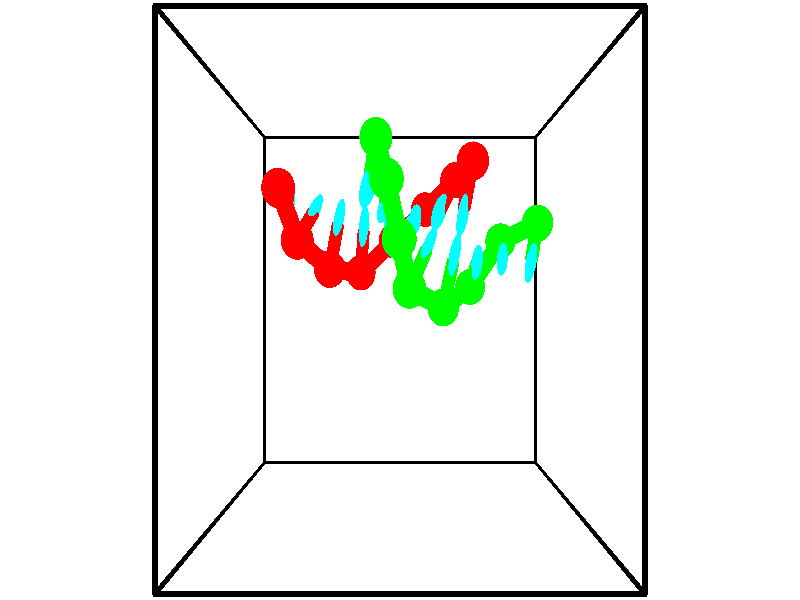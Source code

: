 // switches for output
#declare DRAW_BASES = 1; // possible values are 0, 1; only relevant for DNA ribbons
#declare DRAW_BASES_TYPE = 3; // possible values are 1, 2, 3; only relevant for DNA ribbons
#declare DRAW_FOG = 0; // set to 1 to enable fog

#include "colors.inc"

#include "transforms.inc"
background { rgb <1, 1, 1>}

#default {
   normal{
       ripples 0.25
       frequency 0.20
       turbulence 0.2
       lambda 5
   }
	finish {
		phong 0.1
		phong_size 40.
	}
}

// original window dimensions: 1024x640


// camera settings

camera {
	sky <-0, 1, 0>
	up <-0, 1, 0>
	right 1.6 * <1, 0, 0>
	location <2.5, 2.5, 11.1562>
	look_at <2.5, 2.5, 2.5>
	direction <0, 0, -8.6562>
	angle 67.0682
}


# declare cpy_camera_pos = <2.5, 2.5, 11.1562>;
# if (DRAW_FOG = 1)
fog {
	fog_type 2
	up vnormalize(cpy_camera_pos)
	color rgbt<1,1,1,0.3>
	distance 1e-5
	fog_alt 3e-3
	fog_offset 4
}
# end


// LIGHTS

# declare lum = 6;
global_settings {
	ambient_light rgb lum * <0.05, 0.05, 0.05>
	max_trace_level 15
}# declare cpy_direct_light_amount = 0.25;
light_source
{	1000 * <-1, -1, 1>,
	rgb lum * cpy_direct_light_amount
	parallel
}

light_source
{	1000 * <1, 1, -1>,
	rgb lum * cpy_direct_light_amount
	parallel
}

// strand 0

// nucleotide -1

// particle -1
sphere {
	<0.675090, 3.899319, 2.104704> 0.250000
	pigment { color rgbt <1,0,0,0> }
	no_shadow
}
cylinder {
	<0.689812, 3.871391, 1.705952>,  <0.698645, 3.854635, 1.466700>, 0.100000
	pigment { color rgbt <1,0,0,0> }
	no_shadow
}
cylinder {
	<0.689812, 3.871391, 1.705952>,  <0.675090, 3.899319, 2.104704>, 0.100000
	pigment { color rgbt <1,0,0,0> }
	no_shadow
}

// particle -1
sphere {
	<0.689812, 3.871391, 1.705952> 0.100000
	pigment { color rgbt <1,0,0,0> }
	no_shadow
}
sphere {
	0, 1
	scale<0.080000,0.200000,0.300000>
	matrix <0.985393, -0.163440, 0.047828,
		-0.166270, -0.984079, 0.062785,
		0.036805, -0.069820, -0.996880,
		0.700853, 3.850445, 1.406888>
	pigment { color rgbt <0,1,1,0> }
	no_shadow
}
cylinder {
	<0.918237, 3.266230, 1.861489>,  <0.675090, 3.899319, 2.104704>, 0.130000
	pigment { color rgbt <1,0,0,0> }
	no_shadow
}

// nucleotide -1

// particle -1
sphere {
	<0.918237, 3.266230, 1.861489> 0.250000
	pigment { color rgbt <1,0,0,0> }
	no_shadow
}
cylinder {
	<1.027554, 3.519176, 1.571545>,  <1.093143, 3.670944, 1.397578>, 0.100000
	pigment { color rgbt <1,0,0,0> }
	no_shadow
}
cylinder {
	<1.027554, 3.519176, 1.571545>,  <0.918237, 3.266230, 1.861489>, 0.100000
	pigment { color rgbt <1,0,0,0> }
	no_shadow
}

// particle -1
sphere {
	<1.027554, 3.519176, 1.571545> 0.100000
	pigment { color rgbt <1,0,0,0> }
	no_shadow
}
sphere {
	0, 1
	scale<0.080000,0.200000,0.300000>
	matrix <0.911768, -0.410455, -0.014320,
		-0.306579, -0.656992, -0.688745,
		0.273291, 0.632367, -0.724862,
		1.109541, 3.708887, 1.354086>
	pigment { color rgbt <0,1,1,0> }
	no_shadow
}
cylinder {
	<1.373832, 2.911429, 1.480939>,  <0.918237, 3.266230, 1.861489>, 0.130000
	pigment { color rgbt <1,0,0,0> }
	no_shadow
}

// nucleotide -1

// particle -1
sphere {
	<1.373832, 2.911429, 1.480939> 0.250000
	pigment { color rgbt <1,0,0,0> }
	no_shadow
}
cylinder {
	<1.449291, 3.296299, 1.402317>,  <1.494567, 3.527221, 1.355144>, 0.100000
	pigment { color rgbt <1,0,0,0> }
	no_shadow
}
cylinder {
	<1.449291, 3.296299, 1.402317>,  <1.373832, 2.911429, 1.480939>, 0.100000
	pigment { color rgbt <1,0,0,0> }
	no_shadow
}

// particle -1
sphere {
	<1.449291, 3.296299, 1.402317> 0.100000
	pigment { color rgbt <1,0,0,0> }
	no_shadow
}
sphere {
	0, 1
	scale<0.080000,0.200000,0.300000>
	matrix <0.976804, -0.204494, -0.063530,
		-0.101321, -0.180011, -0.978432,
		0.188648, 0.962174, -0.196555,
		1.505885, 3.584951, 1.343351>
	pigment { color rgbt <0,1,1,0> }
	no_shadow
}
cylinder {
	<1.833441, 2.886091, 0.881724>,  <1.373832, 2.911429, 1.480939>, 0.130000
	pigment { color rgbt <1,0,0,0> }
	no_shadow
}

// nucleotide -1

// particle -1
sphere {
	<1.833441, 2.886091, 0.881724> 0.250000
	pigment { color rgbt <1,0,0,0> }
	no_shadow
}
cylinder {
	<1.874832, 3.238785, 1.065826>,  <1.899667, 3.450401, 1.176288>, 0.100000
	pigment { color rgbt <1,0,0,0> }
	no_shadow
}
cylinder {
	<1.874832, 3.238785, 1.065826>,  <1.833441, 2.886091, 0.881724>, 0.100000
	pigment { color rgbt <1,0,0,0> }
	no_shadow
}

// particle -1
sphere {
	<1.874832, 3.238785, 1.065826> 0.100000
	pigment { color rgbt <1,0,0,0> }
	no_shadow
}
sphere {
	0, 1
	scale<0.080000,0.200000,0.300000>
	matrix <0.992603, -0.121083, 0.008804,
		0.063492, 0.455940, -0.887743,
		0.103477, 0.881735, 0.460256,
		1.905875, 3.503305, 1.203903>
	pigment { color rgbt <0,1,1,0> }
	no_shadow
}
cylinder {
	<2.375797, 3.360286, 0.556498>,  <1.833441, 2.886091, 0.881724>, 0.130000
	pigment { color rgbt <1,0,0,0> }
	no_shadow
}

// nucleotide -1

// particle -1
sphere {
	<2.375797, 3.360286, 0.556498> 0.250000
	pigment { color rgbt <1,0,0,0> }
	no_shadow
}
cylinder {
	<2.347679, 3.484364, 0.935726>,  <2.330808, 3.558810, 1.163263>, 0.100000
	pigment { color rgbt <1,0,0,0> }
	no_shadow
}
cylinder {
	<2.347679, 3.484364, 0.935726>,  <2.375797, 3.360286, 0.556498>, 0.100000
	pigment { color rgbt <1,0,0,0> }
	no_shadow
}

// particle -1
sphere {
	<2.347679, 3.484364, 0.935726> 0.100000
	pigment { color rgbt <1,0,0,0> }
	no_shadow
}
sphere {
	0, 1
	scale<0.080000,0.200000,0.300000>
	matrix <0.990311, -0.092406, 0.103661,
		0.119762, 0.946171, -0.300694,
		-0.070295, 0.310195, 0.948071,
		2.326591, 3.577422, 1.220147>
	pigment { color rgbt <0,1,1,0> }
	no_shadow
}
cylinder {
	<2.940931, 3.809026, 0.649230>,  <2.375797, 3.360286, 0.556498>, 0.130000
	pigment { color rgbt <1,0,0,0> }
	no_shadow
}

// nucleotide -1

// particle -1
sphere {
	<2.940931, 3.809026, 0.649230> 0.250000
	pigment { color rgbt <1,0,0,0> }
	no_shadow
}
cylinder {
	<2.832027, 3.687836, 1.014542>,  <2.766685, 3.615121, 1.233729>, 0.100000
	pigment { color rgbt <1,0,0,0> }
	no_shadow
}
cylinder {
	<2.832027, 3.687836, 1.014542>,  <2.940931, 3.809026, 0.649230>, 0.100000
	pigment { color rgbt <1,0,0,0> }
	no_shadow
}

// particle -1
sphere {
	<2.832027, 3.687836, 1.014542> 0.100000
	pigment { color rgbt <1,0,0,0> }
	no_shadow
}
sphere {
	0, 1
	scale<0.080000,0.200000,0.300000>
	matrix <0.961811, -0.113487, 0.249079,
		0.028180, 0.946217, 0.322303,
		-0.272260, -0.302976, 0.913280,
		2.750350, 3.596943, 1.288526>
	pigment { color rgbt <0,1,1,0> }
	no_shadow
}
cylinder {
	<3.422561, 4.165646, 1.082586>,  <2.940931, 3.809026, 0.649230>, 0.130000
	pigment { color rgbt <1,0,0,0> }
	no_shadow
}

// nucleotide -1

// particle -1
sphere {
	<3.422561, 4.165646, 1.082586> 0.250000
	pigment { color rgbt <1,0,0,0> }
	no_shadow
}
cylinder {
	<3.256798, 3.885117, 1.314590>,  <3.157340, 3.716799, 1.453793>, 0.100000
	pigment { color rgbt <1,0,0,0> }
	no_shadow
}
cylinder {
	<3.256798, 3.885117, 1.314590>,  <3.422561, 4.165646, 1.082586>, 0.100000
	pigment { color rgbt <1,0,0,0> }
	no_shadow
}

// particle -1
sphere {
	<3.256798, 3.885117, 1.314590> 0.100000
	pigment { color rgbt <1,0,0,0> }
	no_shadow
}
sphere {
	0, 1
	scale<0.080000,0.200000,0.300000>
	matrix <0.902615, -0.235202, 0.360508,
		-0.116413, 0.672924, 0.730494,
		-0.414408, -0.701322, 0.580011,
		3.132475, 3.674720, 1.488594>
	pigment { color rgbt <0,1,1,0> }
	no_shadow
}
cylinder {
	<3.634228, 4.301414, 1.756338>,  <3.422561, 4.165646, 1.082586>, 0.130000
	pigment { color rgbt <1,0,0,0> }
	no_shadow
}

// nucleotide -1

// particle -1
sphere {
	<3.634228, 4.301414, 1.756338> 0.250000
	pigment { color rgbt <1,0,0,0> }
	no_shadow
}
cylinder {
	<3.550690, 3.911747, 1.721970>,  <3.500566, 3.677947, 1.701349>, 0.100000
	pigment { color rgbt <1,0,0,0> }
	no_shadow
}
cylinder {
	<3.550690, 3.911747, 1.721970>,  <3.634228, 4.301414, 1.756338>, 0.100000
	pigment { color rgbt <1,0,0,0> }
	no_shadow
}

// particle -1
sphere {
	<3.550690, 3.911747, 1.721970> 0.100000
	pigment { color rgbt <1,0,0,0> }
	no_shadow
}
sphere {
	0, 1
	scale<0.080000,0.200000,0.300000>
	matrix <0.948489, -0.223174, 0.224861,
		-0.238227, -0.034534, 0.970595,
		-0.208847, -0.974167, -0.085921,
		3.488036, 3.619497, 1.696193>
	pigment { color rgbt <0,1,1,0> }
	no_shadow
}
// strand 1

// nucleotide -1

// particle -1
sphere {
	<4.732673, 3.539590, 1.343362> 0.250000
	pigment { color rgbt <0,1,0,0> }
	no_shadow
}
cylinder {
	<4.626289, 3.221977, 1.562004>,  <4.562459, 3.031410, 1.693190>, 0.100000
	pigment { color rgbt <0,1,0,0> }
	no_shadow
}
cylinder {
	<4.626289, 3.221977, 1.562004>,  <4.732673, 3.539590, 1.343362>, 0.100000
	pigment { color rgbt <0,1,0,0> }
	no_shadow
}

// particle -1
sphere {
	<4.626289, 3.221977, 1.562004> 0.100000
	pigment { color rgbt <0,1,0,0> }
	no_shadow
}
sphere {
	0, 1
	scale<0.080000,0.200000,0.300000>
	matrix <-0.963754, 0.231414, -0.132762,
		-0.021075, -0.562103, -0.826798,
		-0.265959, -0.794033, 0.546606,
		4.546502, 2.983768, 1.725986>
	pigment { color rgbt <0,1,1,0> }
	no_shadow
}
cylinder {
	<4.190354, 3.324009, 0.982281>,  <4.732673, 3.539590, 1.343362>, 0.130000
	pigment { color rgbt <0,1,0,0> }
	no_shadow
}

// nucleotide -1

// particle -1
sphere {
	<4.190354, 3.324009, 0.982281> 0.250000
	pigment { color rgbt <0,1,0,0> }
	no_shadow
}
cylinder {
	<4.148361, 3.160400, 1.344868>,  <4.123166, 3.062235, 1.562420>, 0.100000
	pigment { color rgbt <0,1,0,0> }
	no_shadow
}
cylinder {
	<4.148361, 3.160400, 1.344868>,  <4.190354, 3.324009, 0.982281>, 0.100000
	pigment { color rgbt <0,1,0,0> }
	no_shadow
}

// particle -1
sphere {
	<4.148361, 3.160400, 1.344868> 0.100000
	pigment { color rgbt <0,1,0,0> }
	no_shadow
}
sphere {
	0, 1
	scale<0.080000,0.200000,0.300000>
	matrix <-0.990416, 0.125265, -0.058181,
		-0.089752, -0.903886, -0.418252,
		-0.104981, -0.409021, 0.906466,
		4.116867, 3.037694, 1.616807>
	pigment { color rgbt <0,1,1,0> }
	no_shadow
}
cylinder {
	<3.677750, 2.682742, 1.012134>,  <4.190354, 3.324009, 0.982281>, 0.130000
	pigment { color rgbt <0,1,0,0> }
	no_shadow
}

// nucleotide -1

// particle -1
sphere {
	<3.677750, 2.682742, 1.012134> 0.250000
	pigment { color rgbt <0,1,0,0> }
	no_shadow
}
cylinder {
	<3.698029, 2.860016, 1.370132>,  <3.710196, 2.966380, 1.584931>, 0.100000
	pigment { color rgbt <0,1,0,0> }
	no_shadow
}
cylinder {
	<3.698029, 2.860016, 1.370132>,  <3.677750, 2.682742, 1.012134>, 0.100000
	pigment { color rgbt <0,1,0,0> }
	no_shadow
}

// particle -1
sphere {
	<3.698029, 2.860016, 1.370132> 0.100000
	pigment { color rgbt <0,1,0,0> }
	no_shadow
}
sphere {
	0, 1
	scale<0.080000,0.200000,0.300000>
	matrix <-0.997354, 0.069228, 0.022213,
		-0.052114, -0.893754, 0.445520,
		0.050696, 0.443183, 0.894996,
		3.713237, 2.992971, 1.638631>
	pigment { color rgbt <0,1,1,0> }
	no_shadow
}
cylinder {
	<3.183319, 2.402385, 1.606212>,  <3.677750, 2.682742, 1.012134>, 0.130000
	pigment { color rgbt <0,1,0,0> }
	no_shadow
}

// nucleotide -1

// particle -1
sphere {
	<3.183319, 2.402385, 1.606212> 0.250000
	pigment { color rgbt <0,1,0,0> }
	no_shadow
}
cylinder {
	<3.279533, 2.787842, 1.652756>,  <3.337262, 3.019116, 1.680682>, 0.100000
	pigment { color rgbt <0,1,0,0> }
	no_shadow
}
cylinder {
	<3.279533, 2.787842, 1.652756>,  <3.183319, 2.402385, 1.606212>, 0.100000
	pigment { color rgbt <0,1,0,0> }
	no_shadow
}

// particle -1
sphere {
	<3.279533, 2.787842, 1.652756> 0.100000
	pigment { color rgbt <0,1,0,0> }
	no_shadow
}
sphere {
	0, 1
	scale<0.080000,0.200000,0.300000>
	matrix <-0.970619, 0.239586, 0.022285,
		-0.006403, -0.118300, 0.992957,
		0.240535, 0.963641, 0.116358,
		3.351694, 3.076934, 1.687663>
	pigment { color rgbt <0,1,1,0> }
	no_shadow
}
cylinder {
	<2.640687, 2.640577, 2.146575>,  <3.183319, 2.402385, 1.606212>, 0.130000
	pigment { color rgbt <0,1,0,0> }
	no_shadow
}

// nucleotide -1

// particle -1
sphere {
	<2.640687, 2.640577, 2.146575> 0.250000
	pigment { color rgbt <0,1,0,0> }
	no_shadow
}
cylinder {
	<2.806686, 2.952744, 1.959503>,  <2.906286, 3.140043, 1.847260>, 0.100000
	pigment { color rgbt <0,1,0,0> }
	no_shadow
}
cylinder {
	<2.806686, 2.952744, 1.959503>,  <2.640687, 2.640577, 2.146575>, 0.100000
	pigment { color rgbt <0,1,0,0> }
	no_shadow
}

// particle -1
sphere {
	<2.806686, 2.952744, 1.959503> 0.100000
	pigment { color rgbt <0,1,0,0> }
	no_shadow
}
sphere {
	0, 1
	scale<0.080000,0.200000,0.300000>
	matrix <-0.903074, 0.415824, -0.107464,
		0.110606, 0.466947, 0.877341,
		0.414999, 0.780417, -0.467681,
		2.931186, 3.186869, 1.819199>
	pigment { color rgbt <0,1,1,0> }
	no_shadow
}
cylinder {
	<2.488272, 3.229932, 2.515817>,  <2.640687, 2.640577, 2.146575>, 0.130000
	pigment { color rgbt <0,1,0,0> }
	no_shadow
}

// nucleotide -1

// particle -1
sphere {
	<2.488272, 3.229932, 2.515817> 0.250000
	pigment { color rgbt <0,1,0,0> }
	no_shadow
}
cylinder {
	<2.548889, 3.326141, 2.132320>,  <2.585259, 3.383867, 1.902223>, 0.100000
	pigment { color rgbt <0,1,0,0> }
	no_shadow
}
cylinder {
	<2.548889, 3.326141, 2.132320>,  <2.488272, 3.229932, 2.515817>, 0.100000
	pigment { color rgbt <0,1,0,0> }
	no_shadow
}

// particle -1
sphere {
	<2.548889, 3.326141, 2.132320> 0.100000
	pigment { color rgbt <0,1,0,0> }
	no_shadow
}
sphere {
	0, 1
	scale<0.080000,0.200000,0.300000>
	matrix <-0.912214, 0.407561, -0.041942,
		0.380657, 0.880933, 0.281171,
		0.151542, 0.240522, -0.958741,
		2.594352, 3.398298, 1.844698>
	pigment { color rgbt <0,1,1,0> }
	no_shadow
}
cylinder {
	<2.304220, 3.958222, 2.450022>,  <2.488272, 3.229932, 2.515817>, 0.130000
	pigment { color rgbt <0,1,0,0> }
	no_shadow
}

// nucleotide -1

// particle -1
sphere {
	<2.304220, 3.958222, 2.450022> 0.250000
	pigment { color rgbt <0,1,0,0> }
	no_shadow
}
cylinder {
	<2.283913, 3.813087, 2.077835>,  <2.271728, 3.726007, 1.854523>, 0.100000
	pigment { color rgbt <0,1,0,0> }
	no_shadow
}
cylinder {
	<2.283913, 3.813087, 2.077835>,  <2.304220, 3.958222, 2.450022>, 0.100000
	pigment { color rgbt <0,1,0,0> }
	no_shadow
}

// particle -1
sphere {
	<2.283913, 3.813087, 2.077835> 0.100000
	pigment { color rgbt <0,1,0,0> }
	no_shadow
}
sphere {
	0, 1
	scale<0.080000,0.200000,0.300000>
	matrix <-0.858628, 0.491696, -0.144889,
		0.510079, 0.791570, -0.336505,
		-0.050768, -0.362837, -0.930468,
		2.268682, 3.704236, 1.798694>
	pigment { color rgbt <0,1,1,0> }
	no_shadow
}
cylinder {
	<2.135072, 4.557456, 1.996396>,  <2.304220, 3.958222, 2.450022>, 0.130000
	pigment { color rgbt <0,1,0,0> }
	no_shadow
}

// nucleotide -1

// particle -1
sphere {
	<2.135072, 4.557456, 1.996396> 0.250000
	pigment { color rgbt <0,1,0,0> }
	no_shadow
}
cylinder {
	<2.054710, 4.230843, 1.779911>,  <2.006493, 4.034874, 1.650020>, 0.100000
	pigment { color rgbt <0,1,0,0> }
	no_shadow
}
cylinder {
	<2.054710, 4.230843, 1.779911>,  <2.135072, 4.557456, 1.996396>, 0.100000
	pigment { color rgbt <0,1,0,0> }
	no_shadow
}

// particle -1
sphere {
	<2.054710, 4.230843, 1.779911> 0.100000
	pigment { color rgbt <0,1,0,0> }
	no_shadow
}
sphere {
	0, 1
	scale<0.080000,0.200000,0.300000>
	matrix <-0.822832, 0.440462, -0.359084,
		0.531588, 0.373185, -0.760360,
		-0.200904, -0.816533, -0.541212,
		1.994439, 3.985883, 1.617547>
	pigment { color rgbt <0,1,1,0> }
	no_shadow
}
// box output
cylinder {
	<0.000000, 0.000000, 0.000000>,  <5.000000, 0.000000, 0.000000>, 0.025000
	pigment { color rgbt <0,0,0,0> }
	no_shadow
}
cylinder {
	<0.000000, 0.000000, 0.000000>,  <0.000000, 5.000000, 0.000000>, 0.025000
	pigment { color rgbt <0,0,0,0> }
	no_shadow
}
cylinder {
	<0.000000, 0.000000, 0.000000>,  <0.000000, 0.000000, 5.000000>, 0.025000
	pigment { color rgbt <0,0,0,0> }
	no_shadow
}
cylinder {
	<5.000000, 5.000000, 5.000000>,  <0.000000, 5.000000, 5.000000>, 0.025000
	pigment { color rgbt <0,0,0,0> }
	no_shadow
}
cylinder {
	<5.000000, 5.000000, 5.000000>,  <5.000000, 0.000000, 5.000000>, 0.025000
	pigment { color rgbt <0,0,0,0> }
	no_shadow
}
cylinder {
	<5.000000, 5.000000, 5.000000>,  <5.000000, 5.000000, 0.000000>, 0.025000
	pigment { color rgbt <0,0,0,0> }
	no_shadow
}
cylinder {
	<0.000000, 0.000000, 5.000000>,  <0.000000, 5.000000, 5.000000>, 0.025000
	pigment { color rgbt <0,0,0,0> }
	no_shadow
}
cylinder {
	<0.000000, 0.000000, 5.000000>,  <5.000000, 0.000000, 5.000000>, 0.025000
	pigment { color rgbt <0,0,0,0> }
	no_shadow
}
cylinder {
	<5.000000, 5.000000, 0.000000>,  <0.000000, 5.000000, 0.000000>, 0.025000
	pigment { color rgbt <0,0,0,0> }
	no_shadow
}
cylinder {
	<5.000000, 5.000000, 0.000000>,  <5.000000, 0.000000, 0.000000>, 0.025000
	pigment { color rgbt <0,0,0,0> }
	no_shadow
}
cylinder {
	<5.000000, 0.000000, 5.000000>,  <5.000000, 0.000000, 0.000000>, 0.025000
	pigment { color rgbt <0,0,0,0> }
	no_shadow
}
cylinder {
	<0.000000, 5.000000, 0.000000>,  <0.000000, 5.000000, 5.000000>, 0.025000
	pigment { color rgbt <0,0,0,0> }
	no_shadow
}
// end of box output
